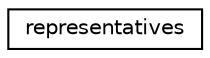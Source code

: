 digraph "Graphical Class Hierarchy"
{
  edge [fontname="Helvetica",fontsize="10",labelfontname="Helvetica",labelfontsize="10"];
  node [fontname="Helvetica",fontsize="10",shape=record];
  rankdir="LR";
  Node0 [label="representatives",height=0.2,width=0.4,color="black", fillcolor="white", style="filled",URL="$da/dc1/classrepresentatives.html"];
}
